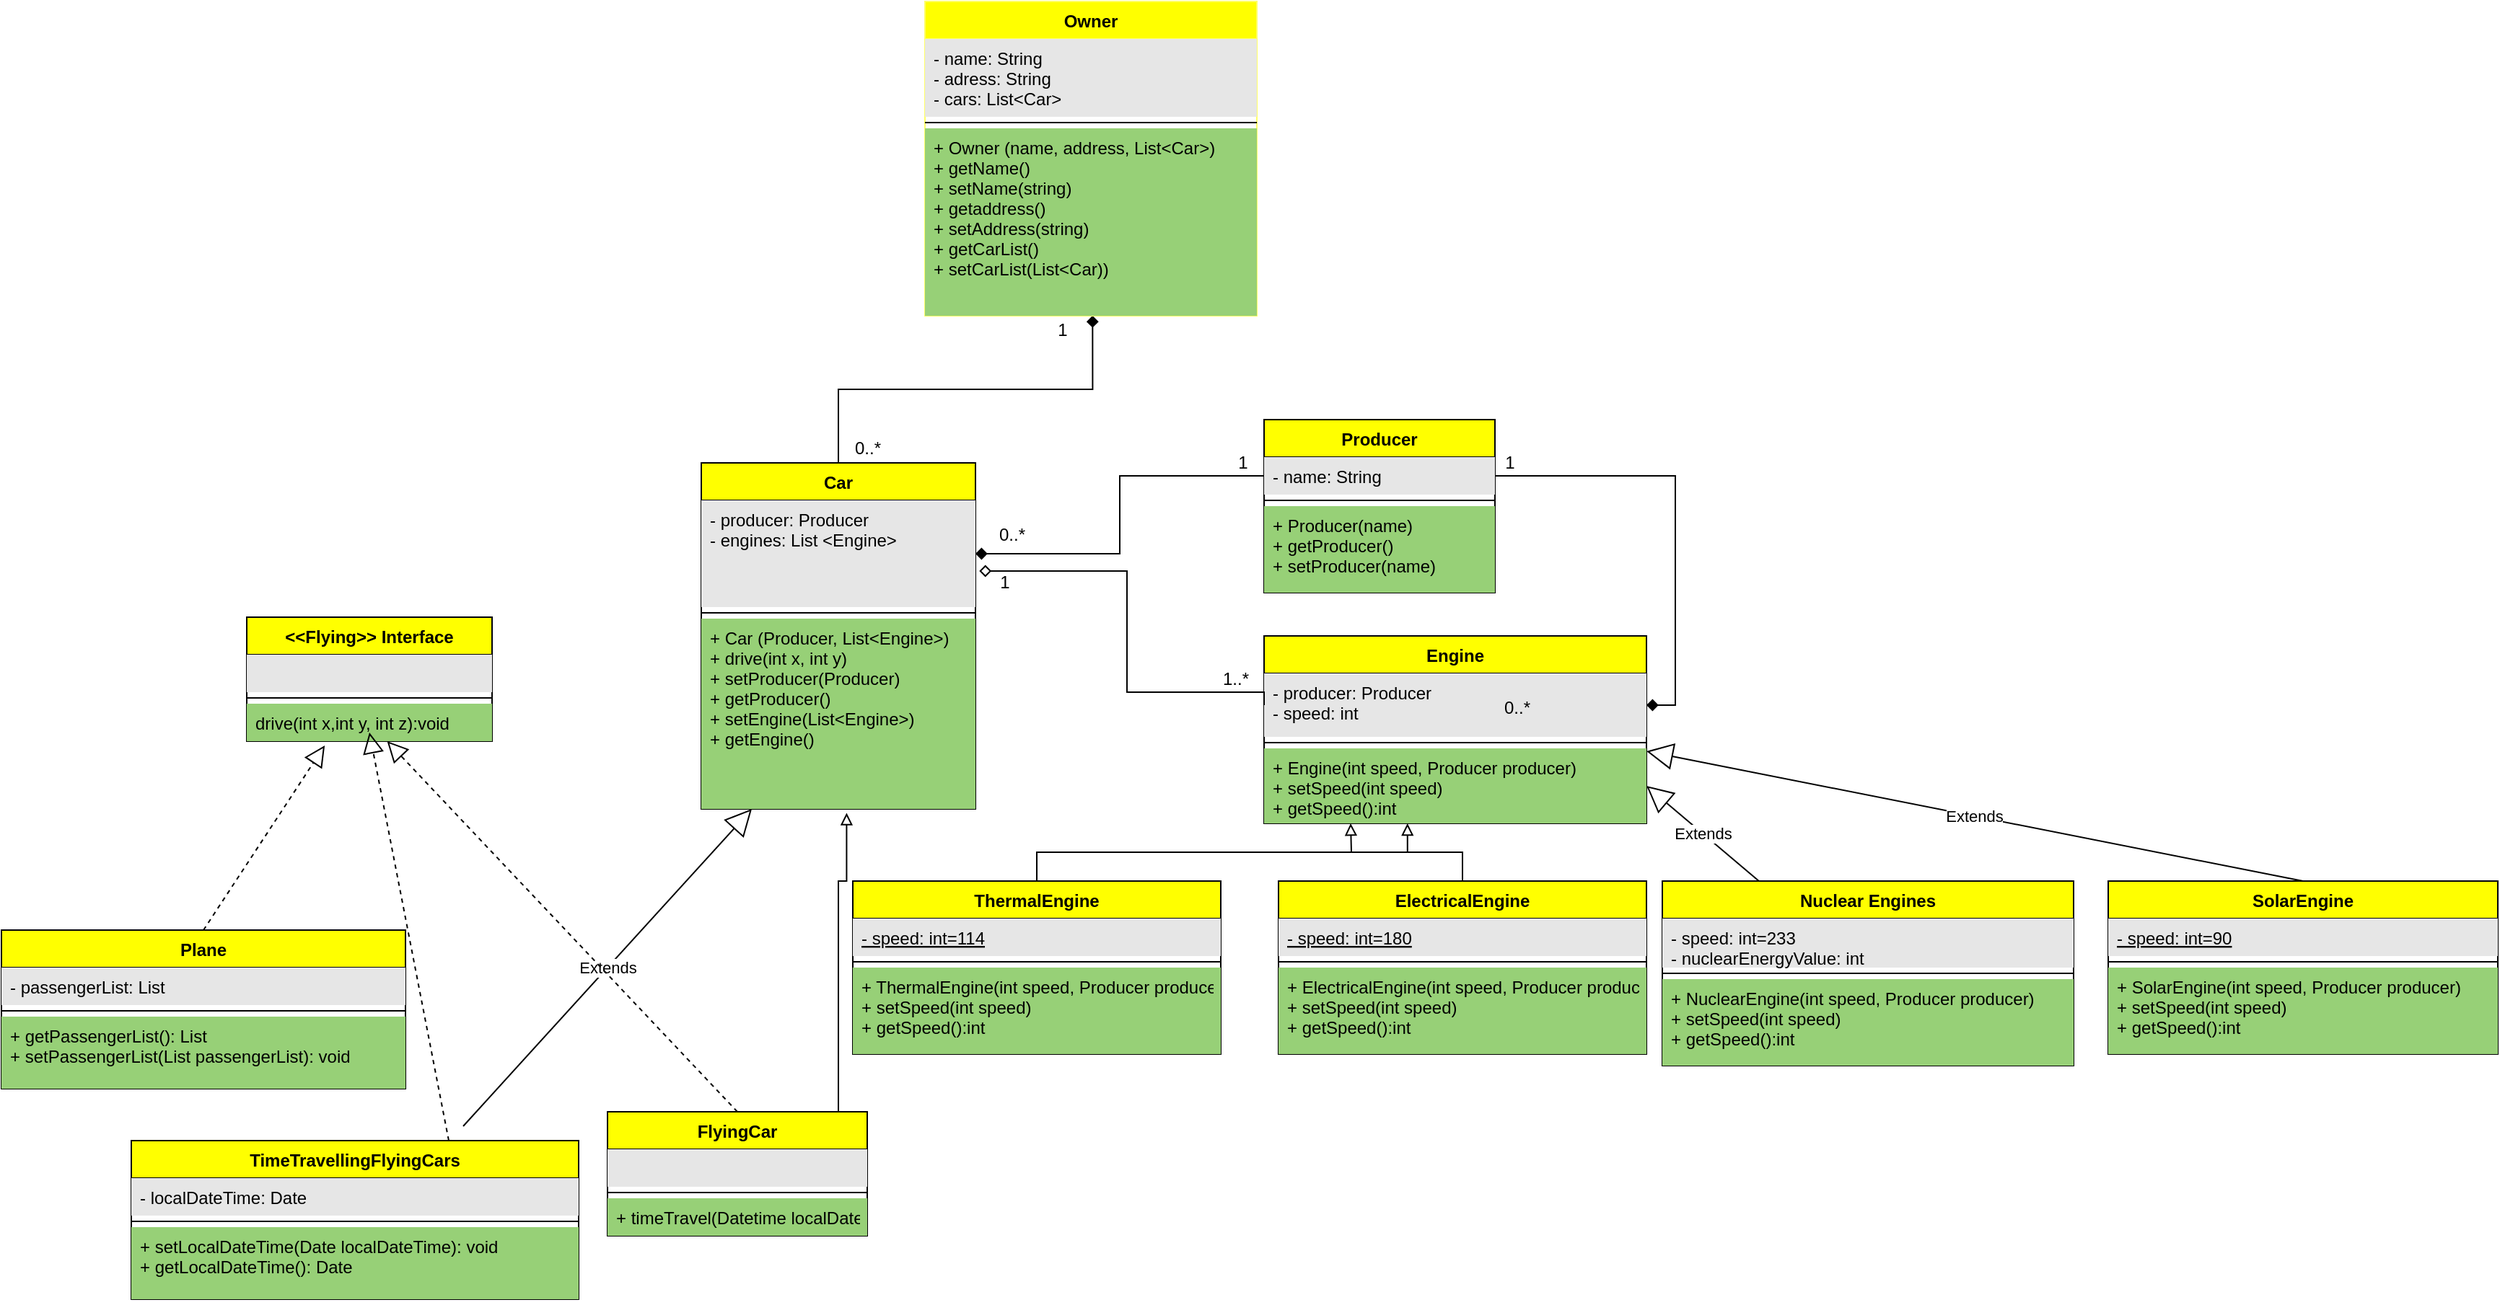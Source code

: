 <mxfile version="20.0.1" type="github">
  <diagram id="C5RBs43oDa-KdzZeNtuy" name="Page-1">
    <mxGraphModel dx="3462" dy="760" grid="1" gridSize="10" guides="1" tooltips="1" connect="1" arrows="1" fold="1" page="1" pageScale="1" pageWidth="1800" pageHeight="1000" math="0" shadow="0">
      <root>
        <mxCell id="WIyWlLk6GJQsqaUBKTNV-0" />
        <mxCell id="WIyWlLk6GJQsqaUBKTNV-1" parent="WIyWlLk6GJQsqaUBKTNV-0" />
        <mxCell id="aXp1cObeX2M25JBQMIca-23" style="edgeStyle=orthogonalEdgeStyle;rounded=0;orthogonalLoop=1;jettySize=auto;html=1;entryX=0.505;entryY=0.999;entryDx=0;entryDy=0;entryPerimeter=0;endArrow=diamond;endFill=1;" parent="WIyWlLk6GJQsqaUBKTNV-1" source="blP-r5KLYwO_4_YSS9iV-0" target="aXp1cObeX2M25JBQMIca-16" edge="1">
          <mxGeometry relative="1" as="geometry" />
        </mxCell>
        <mxCell id="blP-r5KLYwO_4_YSS9iV-0" value="Car" style="swimlane;fontStyle=1;align=center;verticalAlign=top;childLayout=stackLayout;horizontal=1;startSize=26;horizontalStack=0;resizeParent=1;resizeParentMax=0;resizeLast=0;collapsible=1;marginBottom=0;fillColor=#FFFF00;" parent="WIyWlLk6GJQsqaUBKTNV-1" vertex="1">
          <mxGeometry x="-1279" y="400" width="190" height="240" as="geometry" />
        </mxCell>
        <mxCell id="blP-r5KLYwO_4_YSS9iV-1" value="- producer: Producer&#xa;- engines: List &lt;Engine&gt;" style="text;strokeColor=none;fillColor=#E6E6E6;align=left;verticalAlign=top;spacingLeft=4;spacingRight=4;overflow=hidden;rotatable=0;points=[[0,0.5],[1,0.5]];portConstraint=eastwest;" parent="blP-r5KLYwO_4_YSS9iV-0" vertex="1">
          <mxGeometry y="26" width="190" height="74" as="geometry" />
        </mxCell>
        <mxCell id="blP-r5KLYwO_4_YSS9iV-2" value="" style="line;strokeWidth=1;fillColor=none;align=left;verticalAlign=middle;spacingTop=-1;spacingLeft=3;spacingRight=3;rotatable=0;labelPosition=right;points=[];portConstraint=eastwest;" parent="blP-r5KLYwO_4_YSS9iV-0" vertex="1">
          <mxGeometry y="100" width="190" height="8" as="geometry" />
        </mxCell>
        <mxCell id="blP-r5KLYwO_4_YSS9iV-3" value="+ Car (Producer, List&lt;Engine&gt;)&#xa;+ drive(int x, int y)&#xa;+ setProducer(Producer)&#xa;+ getProducer()&#xa;+ setEngine(List&lt;Engine&gt;)&#xa;+ getEngine()&#xa;" style="text;strokeColor=none;fillColor=#97D077;align=left;verticalAlign=top;spacingLeft=4;spacingRight=4;overflow=hidden;rotatable=0;points=[[0,0.5],[1,0.5]];portConstraint=eastwest;" parent="blP-r5KLYwO_4_YSS9iV-0" vertex="1">
          <mxGeometry y="108" width="190" height="132" as="geometry" />
        </mxCell>
        <mxCell id="blP-r5KLYwO_4_YSS9iV-8" value="Producer" style="swimlane;fontStyle=1;align=center;verticalAlign=top;childLayout=stackLayout;horizontal=1;startSize=26;horizontalStack=0;resizeParent=1;resizeParentMax=0;resizeLast=0;collapsible=1;marginBottom=0;fillColor=#FFFF00;" parent="WIyWlLk6GJQsqaUBKTNV-1" vertex="1">
          <mxGeometry x="-889" y="370" width="160" height="120" as="geometry" />
        </mxCell>
        <mxCell id="blP-r5KLYwO_4_YSS9iV-9" value="- name: String" style="text;strokeColor=none;fillColor=#E6E6E6;align=left;verticalAlign=top;spacingLeft=4;spacingRight=4;overflow=hidden;rotatable=0;points=[[0,0.5],[1,0.5]];portConstraint=eastwest;" parent="blP-r5KLYwO_4_YSS9iV-8" vertex="1">
          <mxGeometry y="26" width="160" height="26" as="geometry" />
        </mxCell>
        <mxCell id="blP-r5KLYwO_4_YSS9iV-10" value="" style="line;strokeWidth=1;fillColor=none;align=left;verticalAlign=middle;spacingTop=-1;spacingLeft=3;spacingRight=3;rotatable=0;labelPosition=right;points=[];portConstraint=eastwest;" parent="blP-r5KLYwO_4_YSS9iV-8" vertex="1">
          <mxGeometry y="52" width="160" height="8" as="geometry" />
        </mxCell>
        <mxCell id="blP-r5KLYwO_4_YSS9iV-11" value="+ Producer(name)&#xa;+ getProducer()&#xa;+ setProducer(name)" style="text;strokeColor=none;fillColor=#97D077;align=left;verticalAlign=top;spacingLeft=4;spacingRight=4;overflow=hidden;rotatable=0;points=[[0,0.5],[1,0.5]];portConstraint=eastwest;" parent="blP-r5KLYwO_4_YSS9iV-8" vertex="1">
          <mxGeometry y="60" width="160" height="60" as="geometry" />
        </mxCell>
        <mxCell id="blP-r5KLYwO_4_YSS9iV-12" value="Engine" style="swimlane;fontStyle=1;align=center;verticalAlign=top;childLayout=stackLayout;horizontal=1;startSize=26;horizontalStack=0;resizeParent=1;resizeParentMax=0;resizeLast=0;collapsible=1;marginBottom=0;fillColor=#FFFF00;" parent="WIyWlLk6GJQsqaUBKTNV-1" vertex="1">
          <mxGeometry x="-889" y="520" width="265" height="130" as="geometry" />
        </mxCell>
        <mxCell id="blP-r5KLYwO_4_YSS9iV-13" value="- producer: Producer&#xa;- speed: int&#xa;" style="text;strokeColor=none;fillColor=#E6E6E6;align=left;verticalAlign=top;spacingLeft=4;spacingRight=4;overflow=hidden;rotatable=0;points=[[0,0.5],[1,0.5]];portConstraint=eastwest;" parent="blP-r5KLYwO_4_YSS9iV-12" vertex="1">
          <mxGeometry y="26" width="265" height="44" as="geometry" />
        </mxCell>
        <mxCell id="blP-r5KLYwO_4_YSS9iV-14" value="" style="line;strokeWidth=1;fillColor=none;align=left;verticalAlign=middle;spacingTop=-1;spacingLeft=3;spacingRight=3;rotatable=0;labelPosition=right;points=[];portConstraint=eastwest;" parent="blP-r5KLYwO_4_YSS9iV-12" vertex="1">
          <mxGeometry y="70" width="265" height="8" as="geometry" />
        </mxCell>
        <mxCell id="blP-r5KLYwO_4_YSS9iV-15" value="+ Engine(int speed, Producer producer)&#xa;+ setSpeed(int speed)&#xa;+ getSpeed():int" style="text;strokeColor=none;fillColor=#97D077;align=left;verticalAlign=top;spacingLeft=4;spacingRight=4;overflow=hidden;rotatable=0;points=[[0,0.5],[1,0.5]];portConstraint=eastwest;" parent="blP-r5KLYwO_4_YSS9iV-12" vertex="1">
          <mxGeometry y="78" width="265" height="52" as="geometry" />
        </mxCell>
        <mxCell id="blP-r5KLYwO_4_YSS9iV-16" style="edgeStyle=orthogonalEdgeStyle;rounded=0;orthogonalLoop=1;jettySize=auto;html=1;exitX=0;exitY=0.5;exitDx=0;exitDy=0;endArrow=diamond;endFill=0;entryX=1.014;entryY=0.662;entryDx=0;entryDy=0;entryPerimeter=0;" parent="WIyWlLk6GJQsqaUBKTNV-1" source="blP-r5KLYwO_4_YSS9iV-13" target="blP-r5KLYwO_4_YSS9iV-1" edge="1">
          <mxGeometry relative="1" as="geometry">
            <Array as="points">
              <mxPoint x="-889" y="559" />
              <mxPoint x="-984" y="559" />
              <mxPoint x="-984" y="475" />
            </Array>
            <mxPoint x="-1029" y="540" as="targetPoint" />
          </mxGeometry>
        </mxCell>
        <mxCell id="blP-r5KLYwO_4_YSS9iV-17" value="1" style="text;html=1;resizable=0;autosize=1;align=center;verticalAlign=middle;points=[];fillColor=none;strokeColor=none;rounded=0;" parent="WIyWlLk6GJQsqaUBKTNV-1" vertex="1">
          <mxGeometry x="-1079" y="473" width="20" height="20" as="geometry" />
        </mxCell>
        <mxCell id="blP-r5KLYwO_4_YSS9iV-18" value="1..*" style="text;html=1;resizable=0;autosize=1;align=center;verticalAlign=middle;points=[];fillColor=none;strokeColor=none;rounded=0;" parent="WIyWlLk6GJQsqaUBKTNV-1" vertex="1">
          <mxGeometry x="-924" y="540" width="30" height="20" as="geometry" />
        </mxCell>
        <mxCell id="blP-r5KLYwO_4_YSS9iV-20" value="1" style="text;html=1;resizable=0;autosize=1;align=center;verticalAlign=middle;points=[];fillColor=none;strokeColor=none;rounded=0;" parent="WIyWlLk6GJQsqaUBKTNV-1" vertex="1">
          <mxGeometry x="-914" y="390" width="20" height="20" as="geometry" />
        </mxCell>
        <mxCell id="blP-r5KLYwO_4_YSS9iV-21" value="0..*" style="text;html=1;resizable=0;autosize=1;align=center;verticalAlign=middle;points=[];fillColor=none;strokeColor=none;rounded=0;" parent="WIyWlLk6GJQsqaUBKTNV-1" vertex="1">
          <mxGeometry x="-1079" y="440" width="30" height="20" as="geometry" />
        </mxCell>
        <mxCell id="blP-r5KLYwO_4_YSS9iV-23" style="edgeStyle=orthogonalEdgeStyle;rounded=0;orthogonalLoop=1;jettySize=auto;html=1;exitX=1;exitY=0.5;exitDx=0;exitDy=0;entryX=1;entryY=0.5;entryDx=0;entryDy=0;endArrow=diamond;endFill=1;" parent="WIyWlLk6GJQsqaUBKTNV-1" source="blP-r5KLYwO_4_YSS9iV-9" target="blP-r5KLYwO_4_YSS9iV-13" edge="1">
          <mxGeometry relative="1" as="geometry" />
        </mxCell>
        <mxCell id="blP-r5KLYwO_4_YSS9iV-24" value="1" style="text;html=1;resizable=0;autosize=1;align=center;verticalAlign=middle;points=[];fillColor=none;strokeColor=none;rounded=0;" parent="WIyWlLk6GJQsqaUBKTNV-1" vertex="1">
          <mxGeometry x="-729" y="390" width="20" height="20" as="geometry" />
        </mxCell>
        <mxCell id="blP-r5KLYwO_4_YSS9iV-25" value="0..*" style="text;html=1;resizable=0;autosize=1;align=center;verticalAlign=middle;points=[];fillColor=none;strokeColor=none;rounded=0;" parent="WIyWlLk6GJQsqaUBKTNV-1" vertex="1">
          <mxGeometry x="-729" y="560" width="30" height="20" as="geometry" />
        </mxCell>
        <mxCell id="blP-r5KLYwO_4_YSS9iV-27" style="edgeStyle=orthogonalEdgeStyle;rounded=0;orthogonalLoop=1;jettySize=auto;html=1;exitX=0;exitY=0.5;exitDx=0;exitDy=0;entryX=1;entryY=0.5;entryDx=0;entryDy=0;endArrow=diamond;endFill=1;" parent="WIyWlLk6GJQsqaUBKTNV-1" source="blP-r5KLYwO_4_YSS9iV-9" target="blP-r5KLYwO_4_YSS9iV-1" edge="1">
          <mxGeometry relative="1" as="geometry" />
        </mxCell>
        <mxCell id="blP-r5KLYwO_4_YSS9iV-38" style="edgeStyle=orthogonalEdgeStyle;rounded=0;orthogonalLoop=1;jettySize=auto;html=1;exitX=0.5;exitY=0;exitDx=0;exitDy=0;entryX=0.375;entryY=1;entryDx=0;entryDy=0;entryPerimeter=0;endArrow=block;endFill=0;" parent="WIyWlLk6GJQsqaUBKTNV-1" source="blP-r5KLYwO_4_YSS9iV-30" target="blP-r5KLYwO_4_YSS9iV-15" edge="1">
          <mxGeometry relative="1" as="geometry" />
        </mxCell>
        <mxCell id="blP-r5KLYwO_4_YSS9iV-30" value="ThermalEngine" style="swimlane;fontStyle=1;align=center;verticalAlign=top;childLayout=stackLayout;horizontal=1;startSize=26;horizontalStack=0;resizeParent=1;resizeParentMax=0;resizeLast=0;collapsible=1;marginBottom=0;fillColor=#FFFF00;" parent="WIyWlLk6GJQsqaUBKTNV-1" vertex="1">
          <mxGeometry x="-1174" y="690" width="255" height="120" as="geometry" />
        </mxCell>
        <mxCell id="blP-r5KLYwO_4_YSS9iV-31" value="- speed: int=114" style="text;strokeColor=none;fillColor=#E6E6E6;align=left;verticalAlign=top;spacingLeft=4;spacingRight=4;overflow=hidden;rotatable=0;points=[[0,0.5],[1,0.5]];portConstraint=eastwest;fontStyle=4" parent="blP-r5KLYwO_4_YSS9iV-30" vertex="1">
          <mxGeometry y="26" width="255" height="26" as="geometry" />
        </mxCell>
        <mxCell id="blP-r5KLYwO_4_YSS9iV-32" value="" style="line;strokeWidth=1;fillColor=none;align=left;verticalAlign=middle;spacingTop=-1;spacingLeft=3;spacingRight=3;rotatable=0;labelPosition=right;points=[];portConstraint=eastwest;" parent="blP-r5KLYwO_4_YSS9iV-30" vertex="1">
          <mxGeometry y="52" width="255" height="8" as="geometry" />
        </mxCell>
        <mxCell id="blP-r5KLYwO_4_YSS9iV-33" value="+ ThermalEngine(int speed, Producer producer)&#xa;+ setSpeed(int speed)&#xa;+ getSpeed():int" style="text;strokeColor=none;fillColor=#97D077;align=left;verticalAlign=top;spacingLeft=4;spacingRight=4;overflow=hidden;rotatable=0;points=[[0,0.5],[1,0.5]];portConstraint=eastwest;" parent="blP-r5KLYwO_4_YSS9iV-30" vertex="1">
          <mxGeometry y="60" width="255" height="60" as="geometry" />
        </mxCell>
        <mxCell id="blP-r5KLYwO_4_YSS9iV-40" style="edgeStyle=orthogonalEdgeStyle;rounded=0;orthogonalLoop=1;jettySize=auto;html=1;exitX=0.5;exitY=0;exitDx=0;exitDy=0;endArrow=block;endFill=0;" parent="WIyWlLk6GJQsqaUBKTNV-1" source="blP-r5KLYwO_4_YSS9iV-34" edge="1">
          <mxGeometry relative="1" as="geometry">
            <mxPoint x="-829" y="650" as="targetPoint" />
          </mxGeometry>
        </mxCell>
        <mxCell id="blP-r5KLYwO_4_YSS9iV-34" value="ElectricalEngine" style="swimlane;fontStyle=1;align=center;verticalAlign=top;childLayout=stackLayout;horizontal=1;startSize=26;horizontalStack=0;resizeParent=1;resizeParentMax=0;resizeLast=0;collapsible=1;marginBottom=0;fillColor=#FFFF00;" parent="WIyWlLk6GJQsqaUBKTNV-1" vertex="1">
          <mxGeometry x="-879" y="690" width="255" height="120" as="geometry" />
        </mxCell>
        <mxCell id="blP-r5KLYwO_4_YSS9iV-35" value="- speed: int=180" style="text;strokeColor=none;fillColor=#E6E6E6;align=left;verticalAlign=top;spacingLeft=4;spacingRight=4;overflow=hidden;rotatable=0;points=[[0,0.5],[1,0.5]];portConstraint=eastwest;fontStyle=4" parent="blP-r5KLYwO_4_YSS9iV-34" vertex="1">
          <mxGeometry y="26" width="255" height="26" as="geometry" />
        </mxCell>
        <mxCell id="blP-r5KLYwO_4_YSS9iV-36" value="" style="line;strokeWidth=1;fillColor=none;align=left;verticalAlign=middle;spacingTop=-1;spacingLeft=3;spacingRight=3;rotatable=0;labelPosition=right;points=[];portConstraint=eastwest;" parent="blP-r5KLYwO_4_YSS9iV-34" vertex="1">
          <mxGeometry y="52" width="255" height="8" as="geometry" />
        </mxCell>
        <mxCell id="blP-r5KLYwO_4_YSS9iV-37" value="+ ElectricalEngine(int speed, Producer producer)&#xa;+ setSpeed(int speed)&#xa;+ getSpeed():int" style="text;strokeColor=none;fillColor=#97D077;align=left;verticalAlign=top;spacingLeft=4;spacingRight=4;overflow=hidden;rotatable=0;points=[[0,0.5],[1,0.5]];portConstraint=eastwest;fontStyle=0" parent="blP-r5KLYwO_4_YSS9iV-34" vertex="1">
          <mxGeometry y="60" width="255" height="60" as="geometry" />
        </mxCell>
        <mxCell id="blP-r5KLYwO_4_YSS9iV-42" value="&lt;&lt;Flying&gt;&gt; Interface" style="swimlane;fontStyle=1;align=center;verticalAlign=top;childLayout=stackLayout;horizontal=1;startSize=26;horizontalStack=0;resizeParent=1;resizeParentMax=0;resizeLast=0;collapsible=1;marginBottom=0;fillColor=#FFFF00;" parent="WIyWlLk6GJQsqaUBKTNV-1" vertex="1">
          <mxGeometry x="-1594" y="507" width="170" height="86" as="geometry" />
        </mxCell>
        <mxCell id="blP-r5KLYwO_4_YSS9iV-43" value="      " style="text;strokeColor=none;fillColor=#E6E6E6;align=left;verticalAlign=top;spacingLeft=4;spacingRight=4;overflow=hidden;rotatable=0;points=[[0,0.5],[1,0.5]];portConstraint=eastwest;" parent="blP-r5KLYwO_4_YSS9iV-42" vertex="1">
          <mxGeometry y="26" width="170" height="26" as="geometry" />
        </mxCell>
        <mxCell id="blP-r5KLYwO_4_YSS9iV-44" value="" style="line;strokeWidth=1;fillColor=none;align=left;verticalAlign=middle;spacingTop=-1;spacingLeft=3;spacingRight=3;rotatable=0;labelPosition=right;points=[];portConstraint=eastwest;" parent="blP-r5KLYwO_4_YSS9iV-42" vertex="1">
          <mxGeometry y="52" width="170" height="8" as="geometry" />
        </mxCell>
        <mxCell id="blP-r5KLYwO_4_YSS9iV-45" value="drive(int x,int y, int z):void" style="text;strokeColor=none;fillColor=#97D077;align=left;verticalAlign=top;spacingLeft=4;spacingRight=4;overflow=hidden;rotatable=0;points=[[0,0.5],[1,0.5]];portConstraint=eastwest;" parent="blP-r5KLYwO_4_YSS9iV-42" vertex="1">
          <mxGeometry y="60" width="170" height="26" as="geometry" />
        </mxCell>
        <mxCell id="aXp1cObeX2M25JBQMIca-26" style="edgeStyle=orthogonalEdgeStyle;rounded=0;orthogonalLoop=1;jettySize=auto;html=1;entryX=0.53;entryY=1.021;entryDx=0;entryDy=0;entryPerimeter=0;endArrow=block;endFill=0;" parent="WIyWlLk6GJQsqaUBKTNV-1" source="blP-r5KLYwO_4_YSS9iV-46" target="blP-r5KLYwO_4_YSS9iV-3" edge="1">
          <mxGeometry relative="1" as="geometry">
            <Array as="points">
              <mxPoint x="-1184" y="690" />
              <mxPoint x="-1178" y="690" />
            </Array>
          </mxGeometry>
        </mxCell>
        <mxCell id="blP-r5KLYwO_4_YSS9iV-46" value="FlyingCar" style="swimlane;fontStyle=1;align=center;verticalAlign=top;childLayout=stackLayout;horizontal=1;startSize=26;horizontalStack=0;resizeParent=1;resizeParentMax=0;resizeLast=0;collapsible=1;marginBottom=0;fillColor=#FFFF00;" parent="WIyWlLk6GJQsqaUBKTNV-1" vertex="1">
          <mxGeometry x="-1344" y="850" width="180" height="86" as="geometry" />
        </mxCell>
        <mxCell id="ecQhq5Q0LJdTcY4nDZZT-23" value="Extends" style="endArrow=block;endSize=16;endFill=0;html=1;rounded=0;" parent="blP-r5KLYwO_4_YSS9iV-46" target="blP-r5KLYwO_4_YSS9iV-3" edge="1">
          <mxGeometry width="160" relative="1" as="geometry">
            <mxPoint x="-100" y="10" as="sourcePoint" />
            <mxPoint x="60" y="10" as="targetPoint" />
          </mxGeometry>
        </mxCell>
        <mxCell id="blP-r5KLYwO_4_YSS9iV-47" value="   " style="text;strokeColor=none;fillColor=#E6E6E6;align=left;verticalAlign=top;spacingLeft=4;spacingRight=4;overflow=hidden;rotatable=0;points=[[0,0.5],[1,0.5]];portConstraint=eastwest;" parent="blP-r5KLYwO_4_YSS9iV-46" vertex="1">
          <mxGeometry y="26" width="180" height="26" as="geometry" />
        </mxCell>
        <mxCell id="blP-r5KLYwO_4_YSS9iV-48" value="" style="line;strokeWidth=1;fillColor=none;align=left;verticalAlign=middle;spacingTop=-1;spacingLeft=3;spacingRight=3;rotatable=0;labelPosition=right;points=[];portConstraint=eastwest;" parent="blP-r5KLYwO_4_YSS9iV-46" vertex="1">
          <mxGeometry y="52" width="180" height="8" as="geometry" />
        </mxCell>
        <mxCell id="blP-r5KLYwO_4_YSS9iV-49" value="+ timeTravel(Datetime localDateTime)" style="text;strokeColor=none;fillColor=#97D077;align=left;verticalAlign=top;spacingLeft=4;spacingRight=4;overflow=hidden;rotatable=0;points=[[0,0.5],[1,0.5]];portConstraint=eastwest;" parent="blP-r5KLYwO_4_YSS9iV-46" vertex="1">
          <mxGeometry y="60" width="180" height="26" as="geometry" />
        </mxCell>
        <mxCell id="aXp1cObeX2M25JBQMIca-2" value="Nuclear Engines" style="swimlane;fontStyle=1;align=center;verticalAlign=top;childLayout=stackLayout;horizontal=1;startSize=26;horizontalStack=0;resizeParent=1;resizeParentMax=0;resizeLast=0;collapsible=1;marginBottom=0;fillColor=#FFFF00;" parent="WIyWlLk6GJQsqaUBKTNV-1" vertex="1">
          <mxGeometry x="-613" y="690" width="285" height="128" as="geometry" />
        </mxCell>
        <mxCell id="aXp1cObeX2M25JBQMIca-3" value="- speed: int=233&#xa;- nuclearEnergyValue: int&#xa;" style="text;strokeColor=none;fillColor=#E6E6E6;align=left;verticalAlign=top;spacingLeft=4;spacingRight=4;overflow=hidden;rotatable=0;points=[[0,0.5],[1,0.5]];portConstraint=eastwest;fontStyle=0" parent="aXp1cObeX2M25JBQMIca-2" vertex="1">
          <mxGeometry y="26" width="285" height="34" as="geometry" />
        </mxCell>
        <mxCell id="aXp1cObeX2M25JBQMIca-4" value="" style="line;strokeWidth=1;fillColor=none;align=left;verticalAlign=middle;spacingTop=-1;spacingLeft=3;spacingRight=3;rotatable=0;labelPosition=right;points=[];portConstraint=eastwest;" parent="aXp1cObeX2M25JBQMIca-2" vertex="1">
          <mxGeometry y="60" width="285" height="8" as="geometry" />
        </mxCell>
        <mxCell id="aXp1cObeX2M25JBQMIca-5" value="+ NuclearEngine(int speed, Producer producer)&#xa;+ setSpeed(int speed)&#xa;+ getSpeed():int" style="text;strokeColor=none;fillColor=#97D077;align=left;verticalAlign=top;spacingLeft=4;spacingRight=4;overflow=hidden;rotatable=0;points=[[0,0.5],[1,0.5]];portConstraint=eastwest;fontStyle=0" parent="aXp1cObeX2M25JBQMIca-2" vertex="1">
          <mxGeometry y="68" width="285" height="60" as="geometry" />
        </mxCell>
        <mxCell id="aXp1cObeX2M25JBQMIca-7" value="SolarEngine" style="swimlane;fontStyle=1;align=center;verticalAlign=top;childLayout=stackLayout;horizontal=1;startSize=26;horizontalStack=0;resizeParent=1;resizeParentMax=0;resizeLast=0;collapsible=1;marginBottom=0;fillColor=#FFFF00;" parent="WIyWlLk6GJQsqaUBKTNV-1" vertex="1">
          <mxGeometry x="-304" y="690" width="270" height="120" as="geometry" />
        </mxCell>
        <mxCell id="aXp1cObeX2M25JBQMIca-8" value="- speed: int=90" style="text;strokeColor=none;fillColor=#E6E6E6;align=left;verticalAlign=top;spacingLeft=4;spacingRight=4;overflow=hidden;rotatable=0;points=[[0,0.5],[1,0.5]];portConstraint=eastwest;fontStyle=4" parent="aXp1cObeX2M25JBQMIca-7" vertex="1">
          <mxGeometry y="26" width="270" height="26" as="geometry" />
        </mxCell>
        <mxCell id="aXp1cObeX2M25JBQMIca-9" value="" style="line;strokeWidth=1;fillColor=none;align=left;verticalAlign=middle;spacingTop=-1;spacingLeft=3;spacingRight=3;rotatable=0;labelPosition=right;points=[];portConstraint=eastwest;" parent="aXp1cObeX2M25JBQMIca-7" vertex="1">
          <mxGeometry y="52" width="270" height="8" as="geometry" />
        </mxCell>
        <mxCell id="aXp1cObeX2M25JBQMIca-10" value="+ SolarEngine(int speed, Producer producer)&#xa;+ setSpeed(int speed)&#xa;+ getSpeed():int" style="text;strokeColor=none;fillColor=#97D077;align=left;verticalAlign=top;spacingLeft=4;spacingRight=4;overflow=hidden;rotatable=0;points=[[0,0.5],[1,0.5]];portConstraint=eastwest;fontStyle=0" parent="aXp1cObeX2M25JBQMIca-7" vertex="1">
          <mxGeometry y="60" width="270" height="60" as="geometry" />
        </mxCell>
        <mxCell id="aXp1cObeX2M25JBQMIca-13" value="Owner" style="swimlane;fontStyle=1;align=center;verticalAlign=top;childLayout=stackLayout;horizontal=1;startSize=26;horizontalStack=0;resizeParent=1;resizeParentMax=0;resizeLast=0;collapsible=1;marginBottom=0;strokeColor=#FFFF66;fillColor=#FFFF00;" parent="WIyWlLk6GJQsqaUBKTNV-1" vertex="1">
          <mxGeometry x="-1124" y="80" width="230" height="218" as="geometry" />
        </mxCell>
        <mxCell id="aXp1cObeX2M25JBQMIca-14" value="- name: String&#xa;- adress: String&#xa;- cars: List&lt;Car&gt;" style="text;strokeColor=none;fillColor=#E6E6E6;align=left;verticalAlign=top;spacingLeft=4;spacingRight=4;overflow=hidden;rotatable=0;points=[[0,0.5],[1,0.5]];portConstraint=eastwest;" parent="aXp1cObeX2M25JBQMIca-13" vertex="1">
          <mxGeometry y="26" width="230" height="54" as="geometry" />
        </mxCell>
        <mxCell id="aXp1cObeX2M25JBQMIca-15" value="" style="line;strokeWidth=1;fillColor=none;align=left;verticalAlign=middle;spacingTop=-1;spacingLeft=3;spacingRight=3;rotatable=0;labelPosition=right;points=[];portConstraint=eastwest;" parent="aXp1cObeX2M25JBQMIca-13" vertex="1">
          <mxGeometry y="80" width="230" height="8" as="geometry" />
        </mxCell>
        <mxCell id="aXp1cObeX2M25JBQMIca-16" value="+ Owner (name, address, List&lt;Car&gt;)&#xa;+ getName()&#xa;+ setName(string)&#xa;+ getaddress()&#xa;+ setAddress(string)&#xa;+ getCarList()&#xa;+ setCarList(List&lt;Car))" style="text;strokeColor=none;fillColor=#97D077;align=left;verticalAlign=top;spacingLeft=4;spacingRight=4;overflow=hidden;rotatable=0;points=[[0,0.5],[1,0.5]];portConstraint=eastwest;" parent="aXp1cObeX2M25JBQMIca-13" vertex="1">
          <mxGeometry y="88" width="230" height="130" as="geometry" />
        </mxCell>
        <mxCell id="aXp1cObeX2M25JBQMIca-19" value="0..*" style="text;html=1;resizable=0;autosize=1;align=center;verticalAlign=middle;points=[];fillColor=none;strokeColor=none;rounded=0;" parent="WIyWlLk6GJQsqaUBKTNV-1" vertex="1">
          <mxGeometry x="-1179" y="380" width="30" height="20" as="geometry" />
        </mxCell>
        <mxCell id="aXp1cObeX2M25JBQMIca-20" value="1" style="text;html=1;resizable=0;autosize=1;align=center;verticalAlign=middle;points=[];fillColor=none;strokeColor=none;rounded=0;" parent="WIyWlLk6GJQsqaUBKTNV-1" vertex="1">
          <mxGeometry x="-1039" y="298" width="20" height="20" as="geometry" />
        </mxCell>
        <mxCell id="ecQhq5Q0LJdTcY4nDZZT-5" value="Extends" style="endArrow=block;endSize=16;endFill=0;html=1;rounded=0;entryX=1;entryY=0.5;entryDx=0;entryDy=0;" parent="WIyWlLk6GJQsqaUBKTNV-1" source="aXp1cObeX2M25JBQMIca-2" target="blP-r5KLYwO_4_YSS9iV-15" edge="1">
          <mxGeometry width="160" relative="1" as="geometry">
            <mxPoint x="-514" y="610" as="sourcePoint" />
            <mxPoint x="-354" y="610" as="targetPoint" />
          </mxGeometry>
        </mxCell>
        <mxCell id="ecQhq5Q0LJdTcY4nDZZT-7" value="Extends" style="endArrow=block;endSize=16;endFill=0;html=1;rounded=0;entryX=1;entryY=0.038;entryDx=0;entryDy=0;entryPerimeter=0;exitX=0.5;exitY=0;exitDx=0;exitDy=0;" parent="WIyWlLk6GJQsqaUBKTNV-1" source="aXp1cObeX2M25JBQMIca-7" target="blP-r5KLYwO_4_YSS9iV-15" edge="1">
          <mxGeometry width="160" relative="1" as="geometry">
            <mxPoint x="-334" y="584.5" as="sourcePoint" />
            <mxPoint x="-174" y="584.5" as="targetPoint" />
          </mxGeometry>
        </mxCell>
        <mxCell id="ecQhq5Q0LJdTcY4nDZZT-8" value="" style="endArrow=block;dashed=1;endFill=0;endSize=12;html=1;rounded=0;exitX=0.5;exitY=0;exitDx=0;exitDy=0;" parent="WIyWlLk6GJQsqaUBKTNV-1" source="blP-r5KLYwO_4_YSS9iV-46" target="blP-r5KLYwO_4_YSS9iV-45" edge="1">
          <mxGeometry width="160" relative="1" as="geometry">
            <mxPoint x="-1134" y="750" as="sourcePoint" />
            <mxPoint x="-974" y="750" as="targetPoint" />
          </mxGeometry>
        </mxCell>
        <mxCell id="ecQhq5Q0LJdTcY4nDZZT-9" value="Plane" style="swimlane;fontStyle=1;align=center;verticalAlign=top;childLayout=stackLayout;horizontal=1;startSize=26;horizontalStack=0;resizeParent=1;resizeParentMax=0;resizeLast=0;collapsible=1;marginBottom=0;fillColor=#FFFF00;" parent="WIyWlLk6GJQsqaUBKTNV-1" vertex="1">
          <mxGeometry x="-1764" y="724" width="280" height="110" as="geometry" />
        </mxCell>
        <mxCell id="ecQhq5Q0LJdTcY4nDZZT-10" value="- passengerList: List" style="text;strokeColor=none;fillColor=#E6E6E6;align=left;verticalAlign=top;spacingLeft=4;spacingRight=4;overflow=hidden;rotatable=0;points=[[0,0.5],[1,0.5]];portConstraint=eastwest;" parent="ecQhq5Q0LJdTcY4nDZZT-9" vertex="1">
          <mxGeometry y="26" width="280" height="26" as="geometry" />
        </mxCell>
        <mxCell id="ecQhq5Q0LJdTcY4nDZZT-11" value="" style="line;strokeWidth=1;fillColor=none;align=left;verticalAlign=middle;spacingTop=-1;spacingLeft=3;spacingRight=3;rotatable=0;labelPosition=right;points=[];portConstraint=eastwest;" parent="ecQhq5Q0LJdTcY4nDZZT-9" vertex="1">
          <mxGeometry y="52" width="280" height="8" as="geometry" />
        </mxCell>
        <mxCell id="ecQhq5Q0LJdTcY4nDZZT-12" value="+ getPassengerList(): List&#xa;+ setPassengerList(List passengerList): void" style="text;strokeColor=none;fillColor=#97D077;align=left;verticalAlign=top;spacingLeft=4;spacingRight=4;overflow=hidden;rotatable=0;points=[[0,0.5],[1,0.5]];portConstraint=eastwest;" parent="ecQhq5Q0LJdTcY4nDZZT-9" vertex="1">
          <mxGeometry y="60" width="280" height="50" as="geometry" />
        </mxCell>
        <mxCell id="ecQhq5Q0LJdTcY4nDZZT-14" value="" style="endArrow=block;dashed=1;endFill=0;endSize=12;html=1;rounded=0;entryX=0.5;entryY=0.769;entryDx=0;entryDy=0;entryPerimeter=0;" parent="WIyWlLk6GJQsqaUBKTNV-1" target="blP-r5KLYwO_4_YSS9iV-45" edge="1">
          <mxGeometry width="160" relative="1" as="geometry">
            <mxPoint x="-1454" y="870" as="sourcePoint" />
            <mxPoint x="-1294" y="870" as="targetPoint" />
          </mxGeometry>
        </mxCell>
        <mxCell id="ecQhq5Q0LJdTcY4nDZZT-16" value="" style="endArrow=block;dashed=1;endFill=0;endSize=12;html=1;rounded=0;exitX=0.5;exitY=0;exitDx=0;exitDy=0;entryX=0.318;entryY=1.115;entryDx=0;entryDy=0;entryPerimeter=0;" parent="WIyWlLk6GJQsqaUBKTNV-1" source="ecQhq5Q0LJdTcY4nDZZT-9" target="blP-r5KLYwO_4_YSS9iV-45" edge="1">
          <mxGeometry width="160" relative="1" as="geometry">
            <mxPoint x="-1594" y="646" as="sourcePoint" />
            <mxPoint x="-1434" y="646" as="targetPoint" />
          </mxGeometry>
        </mxCell>
        <mxCell id="ecQhq5Q0LJdTcY4nDZZT-17" value="TimeTravellingFlyingCars" style="swimlane;fontStyle=1;align=center;verticalAlign=top;childLayout=stackLayout;horizontal=1;startSize=26;horizontalStack=0;resizeParent=1;resizeParentMax=0;resizeLast=0;collapsible=1;marginBottom=0;fillColor=#FFFF00;" parent="WIyWlLk6GJQsqaUBKTNV-1" vertex="1">
          <mxGeometry x="-1674" y="870" width="310" height="110" as="geometry" />
        </mxCell>
        <mxCell id="ecQhq5Q0LJdTcY4nDZZT-18" value="- localDateTime: Date" style="text;strokeColor=none;fillColor=#E6E6E6;align=left;verticalAlign=top;spacingLeft=4;spacingRight=4;overflow=hidden;rotatable=0;points=[[0,0.5],[1,0.5]];portConstraint=eastwest;" parent="ecQhq5Q0LJdTcY4nDZZT-17" vertex="1">
          <mxGeometry y="26" width="310" height="26" as="geometry" />
        </mxCell>
        <mxCell id="ecQhq5Q0LJdTcY4nDZZT-19" value="" style="line;strokeWidth=1;fillColor=none;align=left;verticalAlign=middle;spacingTop=-1;spacingLeft=3;spacingRight=3;rotatable=0;labelPosition=right;points=[];portConstraint=eastwest;" parent="ecQhq5Q0LJdTcY4nDZZT-17" vertex="1">
          <mxGeometry y="52" width="310" height="8" as="geometry" />
        </mxCell>
        <mxCell id="ecQhq5Q0LJdTcY4nDZZT-20" value="+ setLocalDateTime(Date localDateTime): void&#xa;+ getLocalDateTime(): Date" style="text;strokeColor=none;fillColor=#97D077;align=left;verticalAlign=top;spacingLeft=4;spacingRight=4;overflow=hidden;rotatable=0;points=[[0,0.5],[1,0.5]];portConstraint=eastwest;" parent="ecQhq5Q0LJdTcY4nDZZT-17" vertex="1">
          <mxGeometry y="60" width="310" height="50" as="geometry" />
        </mxCell>
      </root>
    </mxGraphModel>
  </diagram>
</mxfile>
